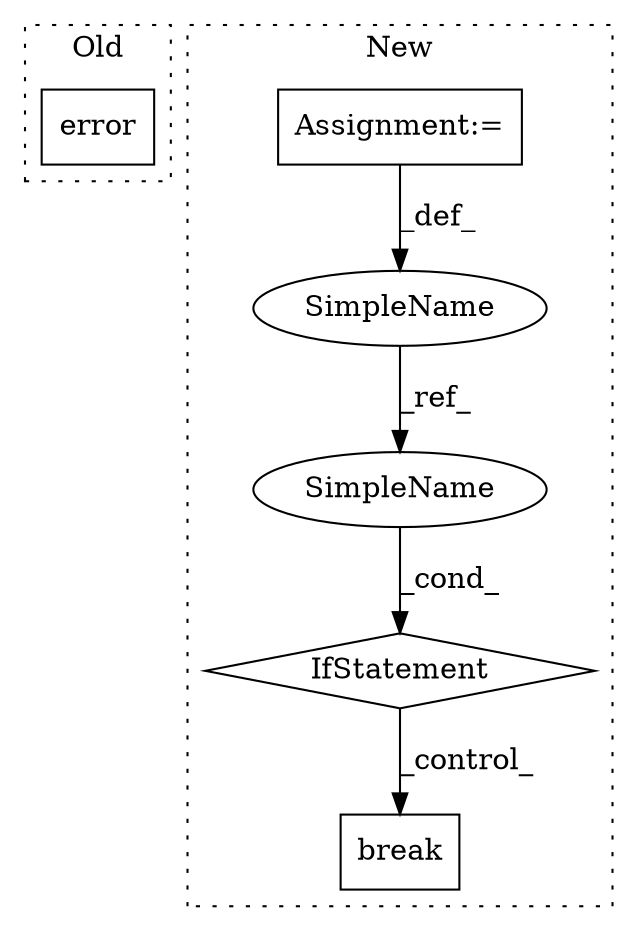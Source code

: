 digraph G {
subgraph cluster0 {
1 [label="error" a="32" s="1784" l="7" shape="box"];
label = "Old";
style="dotted";
}
subgraph cluster1 {
2 [label="break" a="10" s="2007" l="6" shape="box"];
3 [label="IfStatement" a="25" s="1938,1947" l="4,2" shape="diamond"];
4 [label="SimpleName" a="42" s="1878" l="5" shape="ellipse"];
5 [label="Assignment:=" a="7" s="1883" l="1" shape="box"];
6 [label="SimpleName" a="42" s="1942" l="5" shape="ellipse"];
label = "New";
style="dotted";
}
3 -> 2 [label="_control_"];
4 -> 6 [label="_ref_"];
5 -> 4 [label="_def_"];
6 -> 3 [label="_cond_"];
}